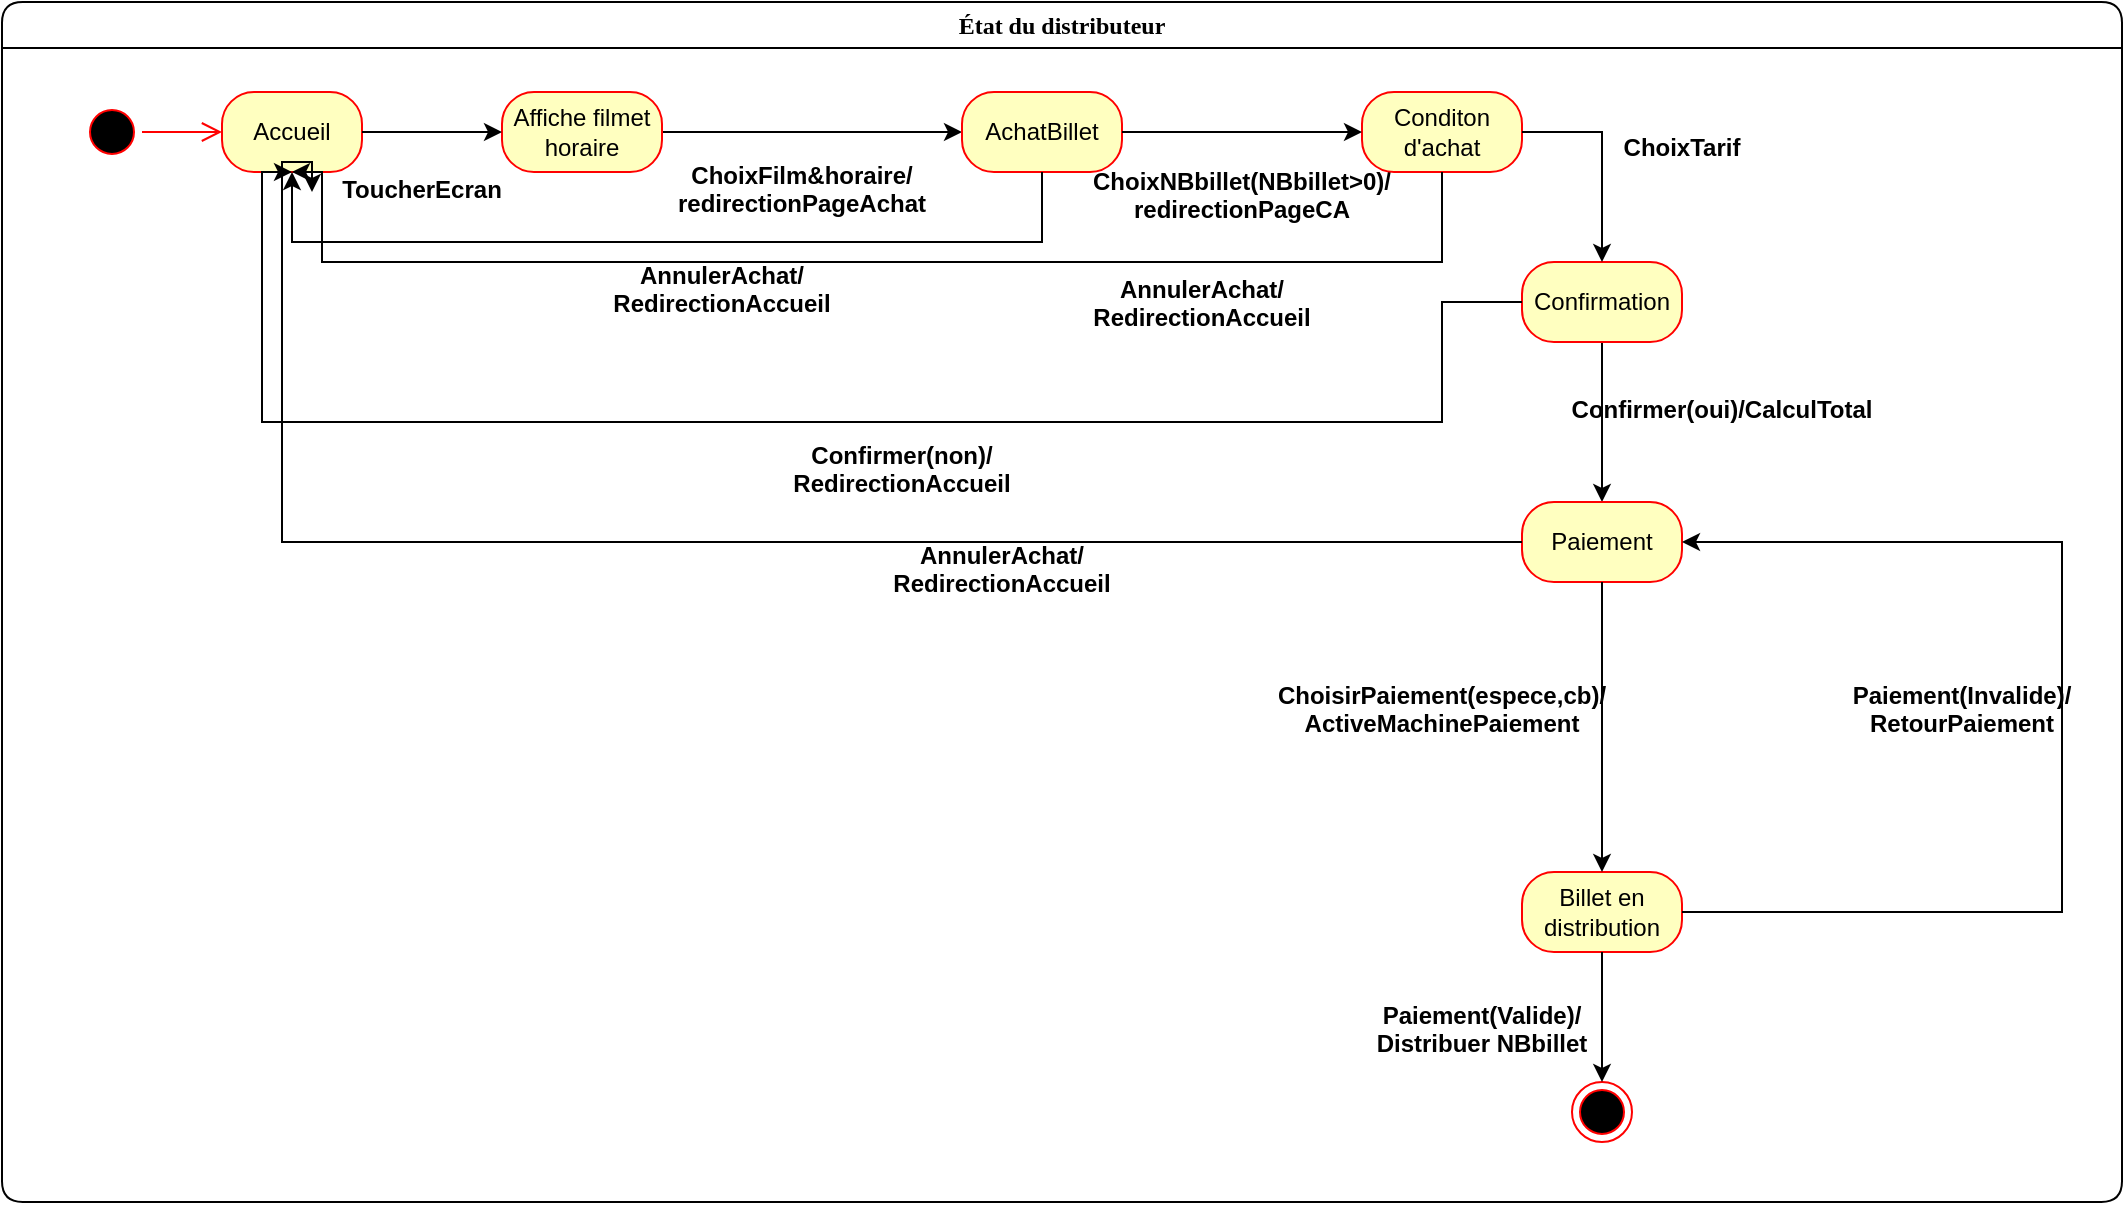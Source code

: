 <mxfile version="18.1.3" type="github">
  <diagram name="Page-1" id="58cdce13-f638-feb5-8d6f-7d28b1aa9fa0">
    <mxGraphModel dx="1578" dy="1701" grid="1" gridSize="10" guides="1" tooltips="1" connect="1" arrows="1" fold="1" page="1" pageScale="1" pageWidth="1100" pageHeight="850" background="none" math="0" shadow="0">
      <root>
        <mxCell id="0" />
        <mxCell id="1" parent="0" />
        <mxCell id="2a3bc250acf0617d-7" value="État du distributeur" style="swimlane;whiteSpace=wrap;html=1;rounded=1;shadow=0;comic=0;labelBackgroundColor=none;strokeWidth=1;fontFamily=Verdana;fontSize=12;align=center;" parent="1" vertex="1">
          <mxGeometry y="-30" width="1060" height="600" as="geometry" />
        </mxCell>
        <mxCell id="xkrA2vsa821dHbCefsV8-16" value="" style="ellipse;html=1;shape=startState;fillColor=#000000;strokeColor=#ff0000;" vertex="1" parent="2a3bc250acf0617d-7">
          <mxGeometry x="40" y="50" width="30" height="30" as="geometry" />
        </mxCell>
        <mxCell id="xkrA2vsa821dHbCefsV8-22" value="Accueil" style="rounded=1;whiteSpace=wrap;html=1;arcSize=40;fontColor=#000000;fillColor=#ffffc0;strokeColor=#ff0000;" vertex="1" parent="2a3bc250acf0617d-7">
          <mxGeometry x="110" y="45" width="70" height="40" as="geometry" />
        </mxCell>
        <mxCell id="xkrA2vsa821dHbCefsV8-17" value="" style="edgeStyle=orthogonalEdgeStyle;html=1;verticalAlign=bottom;endArrow=open;endSize=8;strokeColor=#ff0000;rounded=0;" edge="1" source="xkrA2vsa821dHbCefsV8-16" parent="2a3bc250acf0617d-7" target="xkrA2vsa821dHbCefsV8-22">
          <mxGeometry relative="1" as="geometry">
            <mxPoint x="120" y="65" as="targetPoint" />
          </mxGeometry>
        </mxCell>
        <mxCell id="xkrA2vsa821dHbCefsV8-26" value="" style="edgeStyle=orthogonalEdgeStyle;rounded=0;orthogonalLoop=1;jettySize=auto;html=1;" edge="1" parent="2a3bc250acf0617d-7" source="xkrA2vsa821dHbCefsV8-23" target="xkrA2vsa821dHbCefsV8-25">
          <mxGeometry relative="1" as="geometry" />
        </mxCell>
        <mxCell id="xkrA2vsa821dHbCefsV8-23" value="Affiche filmet horaire" style="rounded=1;whiteSpace=wrap;html=1;arcSize=40;fontColor=#000000;fillColor=#ffffc0;strokeColor=#ff0000;" vertex="1" parent="2a3bc250acf0617d-7">
          <mxGeometry x="250" y="45" width="80" height="40" as="geometry" />
        </mxCell>
        <mxCell id="xkrA2vsa821dHbCefsV8-24" value="" style="edgeStyle=orthogonalEdgeStyle;rounded=0;orthogonalLoop=1;jettySize=auto;html=1;" edge="1" parent="2a3bc250acf0617d-7" source="xkrA2vsa821dHbCefsV8-22" target="xkrA2vsa821dHbCefsV8-23">
          <mxGeometry relative="1" as="geometry" />
        </mxCell>
        <mxCell id="xkrA2vsa821dHbCefsV8-25" value="AchatBillet" style="rounded=1;whiteSpace=wrap;html=1;arcSize=40;fontColor=#000000;fillColor=#ffffc0;strokeColor=#ff0000;" vertex="1" parent="2a3bc250acf0617d-7">
          <mxGeometry x="480" y="45" width="80" height="40" as="geometry" />
        </mxCell>
        <mxCell id="xkrA2vsa821dHbCefsV8-40" value="ToucherEcran" style="text;align=center;fontStyle=1;verticalAlign=middle;spacingLeft=3;spacingRight=3;strokeColor=none;rotatable=0;points=[[0,0.5],[1,0.5]];portConstraint=eastwest;" vertex="1" parent="2a3bc250acf0617d-7">
          <mxGeometry x="170" y="80" width="80" height="26" as="geometry" />
        </mxCell>
        <mxCell id="xkrA2vsa821dHbCefsV8-41" value="ChoixFilm&amp;horaire/&#xa;redirectionPageAchat" style="text;align=center;fontStyle=1;verticalAlign=middle;spacingLeft=3;spacingRight=3;strokeColor=none;rotatable=0;points=[[0,0.5],[1,0.5]];portConstraint=eastwest;" vertex="1" parent="2a3bc250acf0617d-7">
          <mxGeometry x="360" y="80" width="80" height="26" as="geometry" />
        </mxCell>
        <mxCell id="xkrA2vsa821dHbCefsV8-42" value="ChoixNBbillet(NBbillet&gt;0)/&#xa;redirectionPageCA&#xa;" style="text;align=center;fontStyle=1;verticalAlign=middle;spacingLeft=3;spacingRight=3;strokeColor=none;rotatable=0;points=[[0,0.5],[1,0.5]];portConstraint=eastwest;" vertex="1" parent="2a3bc250acf0617d-7">
          <mxGeometry x="580" y="90" width="80" height="26" as="geometry" />
        </mxCell>
        <mxCell id="xkrA2vsa821dHbCefsV8-47" value="" style="edgeStyle=orthogonalEdgeStyle;rounded=0;orthogonalLoop=1;jettySize=auto;html=1;" edge="1" parent="2a3bc250acf0617d-7" source="xkrA2vsa821dHbCefsV8-25" target="xkrA2vsa821dHbCefsV8-22">
          <mxGeometry relative="1" as="geometry">
            <mxPoint x="510" y="190" as="sourcePoint" />
            <mxPoint x="260" y="75" as="targetPoint" />
            <Array as="points">
              <mxPoint x="520" y="120" />
              <mxPoint x="145" y="120" />
            </Array>
          </mxGeometry>
        </mxCell>
        <mxCell id="xkrA2vsa821dHbCefsV8-48" value="AnnulerAchat/&#xa;RedirectionAccueil" style="text;align=center;fontStyle=1;verticalAlign=middle;spacingLeft=3;spacingRight=3;strokeColor=none;rotatable=0;points=[[0,0.5],[1,0.5]];portConstraint=eastwest;" vertex="1" parent="2a3bc250acf0617d-7">
          <mxGeometry x="320" y="130" width="80" height="26" as="geometry" />
        </mxCell>
        <mxCell id="xkrA2vsa821dHbCefsV8-51" value="AnnulerAchat/&#xa;RedirectionAccueil" style="text;align=center;fontStyle=1;verticalAlign=middle;spacingLeft=3;spacingRight=3;strokeColor=none;rotatable=0;points=[[0,0.5],[1,0.5]];portConstraint=eastwest;" vertex="1" parent="2a3bc250acf0617d-7">
          <mxGeometry x="560" y="137" width="80" height="26" as="geometry" />
        </mxCell>
        <mxCell id="xkrA2vsa821dHbCefsV8-44" value="ChoixTarif" style="text;align=center;fontStyle=1;verticalAlign=middle;spacingLeft=3;spacingRight=3;strokeColor=none;rotatable=0;points=[[0,0.5],[1,0.5]];portConstraint=eastwest;" vertex="1" parent="2a3bc250acf0617d-7">
          <mxGeometry x="800" y="59" width="80" height="26" as="geometry" />
        </mxCell>
        <mxCell id="xkrA2vsa821dHbCefsV8-52" value="Confirmer(non)/&#xa;RedirectionAccueil" style="text;align=center;fontStyle=1;verticalAlign=middle;spacingLeft=3;spacingRight=3;strokeColor=none;rotatable=0;points=[[0,0.5],[1,0.5]];portConstraint=eastwest;" vertex="1" parent="2a3bc250acf0617d-7">
          <mxGeometry x="410" y="220" width="80" height="26" as="geometry" />
        </mxCell>
        <mxCell id="xkrA2vsa821dHbCefsV8-55" value="" style="edgeStyle=orthogonalEdgeStyle;rounded=0;orthogonalLoop=1;jettySize=auto;html=1;" edge="1" parent="2a3bc250acf0617d-7" source="xkrA2vsa821dHbCefsV8-36" target="xkrA2vsa821dHbCefsV8-54">
          <mxGeometry relative="1" as="geometry" />
        </mxCell>
        <mxCell id="xkrA2vsa821dHbCefsV8-36" value="Confirmation" style="rounded=1;whiteSpace=wrap;html=1;arcSize=40;fontColor=#000000;fillColor=#ffffc0;strokeColor=#ff0000;" vertex="1" parent="2a3bc250acf0617d-7">
          <mxGeometry x="760" y="130" width="80" height="40" as="geometry" />
        </mxCell>
        <mxCell id="xkrA2vsa821dHbCefsV8-50" value="" style="edgeStyle=orthogonalEdgeStyle;rounded=0;orthogonalLoop=1;jettySize=auto;html=1;exitX=0;exitY=0.5;exitDx=0;exitDy=0;entryX=0.5;entryY=1;entryDx=0;entryDy=0;" edge="1" parent="2a3bc250acf0617d-7" source="xkrA2vsa821dHbCefsV8-36" target="xkrA2vsa821dHbCefsV8-22">
          <mxGeometry relative="1" as="geometry">
            <mxPoint x="540" y="105" as="sourcePoint" />
            <mxPoint x="165.053" y="105" as="targetPoint" />
            <Array as="points">
              <mxPoint x="720" y="150" />
              <mxPoint x="720" y="210" />
              <mxPoint x="130" y="210" />
              <mxPoint x="130" y="85" />
            </Array>
          </mxGeometry>
        </mxCell>
        <mxCell id="xkrA2vsa821dHbCefsV8-54" value="Paiement" style="rounded=1;whiteSpace=wrap;html=1;arcSize=40;fontColor=#000000;fillColor=#ffffc0;strokeColor=#ff0000;" vertex="1" parent="2a3bc250acf0617d-7">
          <mxGeometry x="760" y="250" width="80" height="40" as="geometry" />
        </mxCell>
        <mxCell id="xkrA2vsa821dHbCefsV8-56" value="Confirmer(oui)/CalculTotal" style="text;align=center;fontStyle=1;verticalAlign=middle;spacingLeft=3;spacingRight=3;strokeColor=none;rotatable=0;points=[[0,0.5],[1,0.5]];portConstraint=eastwest;" vertex="1" parent="2a3bc250acf0617d-7">
          <mxGeometry x="820" y="190" width="80" height="26" as="geometry" />
        </mxCell>
        <mxCell id="xkrA2vsa821dHbCefsV8-59" value="AnnulerAchat/&#xa;RedirectionAccueil" style="text;align=center;fontStyle=1;verticalAlign=middle;spacingLeft=3;spacingRight=3;strokeColor=none;rotatable=0;points=[[0,0.5],[1,0.5]];portConstraint=eastwest;" vertex="1" parent="2a3bc250acf0617d-7">
          <mxGeometry x="460" y="270" width="80" height="26" as="geometry" />
        </mxCell>
        <mxCell id="xkrA2vsa821dHbCefsV8-62" value="ChoisirPaiement(espece,cb)/&#xa;ActiveMachinePaiement" style="text;align=center;fontStyle=1;verticalAlign=middle;spacingLeft=3;spacingRight=3;strokeColor=none;rotatable=0;points=[[0,0.5],[1,0.5]];portConstraint=eastwest;" vertex="1" parent="2a3bc250acf0617d-7">
          <mxGeometry x="680" y="340" width="80" height="26" as="geometry" />
        </mxCell>
        <mxCell id="xkrA2vsa821dHbCefsV8-63" value="Billet en distribution" style="rounded=1;whiteSpace=wrap;html=1;arcSize=40;fontColor=#000000;fillColor=#ffffc0;strokeColor=#ff0000;" vertex="1" parent="2a3bc250acf0617d-7">
          <mxGeometry x="760" y="435" width="80" height="40" as="geometry" />
        </mxCell>
        <mxCell id="xkrA2vsa821dHbCefsV8-65" value="" style="edgeStyle=orthogonalEdgeStyle;rounded=0;orthogonalLoop=1;jettySize=auto;html=1;exitX=0.5;exitY=1;exitDx=0;exitDy=0;entryX=0.5;entryY=0;entryDx=0;entryDy=0;" edge="1" parent="2a3bc250acf0617d-7" source="xkrA2vsa821dHbCefsV8-54" target="xkrA2vsa821dHbCefsV8-63">
          <mxGeometry relative="1" as="geometry">
            <mxPoint x="850" y="280.053" as="sourcePoint" />
            <mxPoint x="930" y="380" as="targetPoint" />
            <Array as="points" />
          </mxGeometry>
        </mxCell>
        <mxCell id="xkrA2vsa821dHbCefsV8-67" value="Paiement(Valide)/&#xa;Distribuer NBbillet" style="text;align=center;fontStyle=1;verticalAlign=middle;spacingLeft=3;spacingRight=3;strokeColor=none;rotatable=0;points=[[0,0.5],[1,0.5]];portConstraint=eastwest;" vertex="1" parent="2a3bc250acf0617d-7">
          <mxGeometry x="700" y="500" width="80" height="26" as="geometry" />
        </mxCell>
        <mxCell id="xkrA2vsa821dHbCefsV8-68" value="" style="edgeStyle=orthogonalEdgeStyle;rounded=0;orthogonalLoop=1;jettySize=auto;html=1;exitX=1;exitY=0.5;exitDx=0;exitDy=0;entryX=1;entryY=0.5;entryDx=0;entryDy=0;" edge="1" parent="2a3bc250acf0617d-7" source="xkrA2vsa821dHbCefsV8-63" target="xkrA2vsa821dHbCefsV8-54">
          <mxGeometry relative="1" as="geometry">
            <mxPoint x="1030" y="390" as="sourcePoint" />
            <mxPoint x="930" y="380" as="targetPoint" />
            <Array as="points">
              <mxPoint x="1030" y="455" />
              <mxPoint x="1030" y="270" />
            </Array>
          </mxGeometry>
        </mxCell>
        <mxCell id="xkrA2vsa821dHbCefsV8-66" value="" style="ellipse;html=1;shape=endState;fillColor=#000000;strokeColor=#ff0000;" vertex="1" parent="2a3bc250acf0617d-7">
          <mxGeometry x="785" y="540" width="30" height="30" as="geometry" />
        </mxCell>
        <mxCell id="xkrA2vsa821dHbCefsV8-58" value="" style="edgeStyle=orthogonalEdgeStyle;rounded=0;orthogonalLoop=1;jettySize=auto;html=1;exitX=0.5;exitY=1;exitDx=0;exitDy=0;entryX=0.5;entryY=0;entryDx=0;entryDy=0;" edge="1" parent="2a3bc250acf0617d-7" source="xkrA2vsa821dHbCefsV8-63" target="xkrA2vsa821dHbCefsV8-66">
          <mxGeometry relative="1" as="geometry">
            <mxPoint x="990" y="410" as="targetPoint" />
          </mxGeometry>
        </mxCell>
        <mxCell id="xkrA2vsa821dHbCefsV8-72" value="Paiement(Invalide)/&#xa;RetourPaiement" style="text;align=center;fontStyle=1;verticalAlign=middle;spacingLeft=3;spacingRight=3;strokeColor=none;rotatable=0;points=[[0,0.5],[1,0.5]];portConstraint=eastwest;" vertex="1" parent="2a3bc250acf0617d-7">
          <mxGeometry x="940" y="340" width="80" height="26" as="geometry" />
        </mxCell>
        <mxCell id="xkrA2vsa821dHbCefsV8-34" value="Conditon d&#39;achat" style="rounded=1;whiteSpace=wrap;html=1;arcSize=40;fontColor=#000000;fillColor=#ffffc0;strokeColor=#ff0000;" vertex="1" parent="1">
          <mxGeometry x="680" y="15" width="80" height="40" as="geometry" />
        </mxCell>
        <mxCell id="xkrA2vsa821dHbCefsV8-35" value="" style="edgeStyle=orthogonalEdgeStyle;rounded=0;orthogonalLoop=1;jettySize=auto;html=1;" edge="1" parent="1" source="xkrA2vsa821dHbCefsV8-25" target="xkrA2vsa821dHbCefsV8-34">
          <mxGeometry relative="1" as="geometry" />
        </mxCell>
        <mxCell id="xkrA2vsa821dHbCefsV8-49" value="" style="edgeStyle=orthogonalEdgeStyle;rounded=0;orthogonalLoop=1;jettySize=auto;html=1;entryX=0.5;entryY=1;entryDx=0;entryDy=0;" edge="1" parent="1" source="xkrA2vsa821dHbCefsV8-34" target="xkrA2vsa821dHbCefsV8-22">
          <mxGeometry relative="1" as="geometry">
            <mxPoint x="530" y="65" as="sourcePoint" />
            <mxPoint x="155.053" y="65" as="targetPoint" />
            <Array as="points">
              <mxPoint x="720" y="100" />
              <mxPoint x="160" y="100" />
              <mxPoint x="160" y="55" />
            </Array>
          </mxGeometry>
        </mxCell>
        <mxCell id="xkrA2vsa821dHbCefsV8-37" value="" style="edgeStyle=orthogonalEdgeStyle;rounded=0;orthogonalLoop=1;jettySize=auto;html=1;exitX=1;exitY=0.5;exitDx=0;exitDy=0;" edge="1" parent="1" source="xkrA2vsa821dHbCefsV8-34" target="xkrA2vsa821dHbCefsV8-36">
          <mxGeometry relative="1" as="geometry">
            <mxPoint x="680" y="120" as="sourcePoint" />
          </mxGeometry>
        </mxCell>
        <mxCell id="xkrA2vsa821dHbCefsV8-60" value="" style="edgeStyle=orthogonalEdgeStyle;rounded=0;orthogonalLoop=1;jettySize=auto;html=1;exitX=0;exitY=0.5;exitDx=0;exitDy=0;entryX=0.5;entryY=1;entryDx=0;entryDy=0;" edge="1" parent="1" source="xkrA2vsa821dHbCefsV8-54">
          <mxGeometry relative="1" as="geometry">
            <mxPoint x="770" y="130" as="sourcePoint" />
            <mxPoint x="155" y="65" as="targetPoint" />
            <Array as="points">
              <mxPoint x="140" y="240" />
              <mxPoint x="140" y="50" />
              <mxPoint x="155" y="50" />
            </Array>
          </mxGeometry>
        </mxCell>
      </root>
    </mxGraphModel>
  </diagram>
</mxfile>
